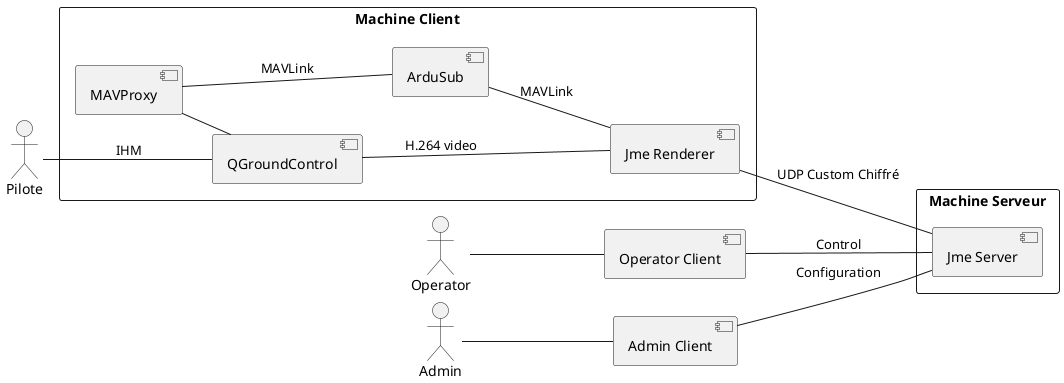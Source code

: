 @startuml

left to right direction

actor Pilote
actor Operator
actor Admin

rectangle "Machine Client" {
    component QGroundControl
    component MAVProxy
    component ArduSub
    component "Jme Renderer" as JmeRenderer

    Pilote -- QGroundControl : IHM
    QGroundControl -left- MAVProxy : MAVLink
    MAVProxy -- ArduSub : MAVLink
    ArduSub -- JmeRenderer : MAVLink
    QGroundControl -down- JmeRenderer : H.264 video
}

component "Operator Client" as OperatorClient
component "Admin Client" as AdminClient

rectangle "Machine Serveur" {
    component "Jme Server" as JmeServer

    JmeRenderer -- JmeServer : UDP Custom Chiffré
    OperatorClient -- JmeServer : Control
    AdminClient -- JmeServer : Configuration
}

Operator -- OperatorClient 
Admin -- AdminClient

@enduml
